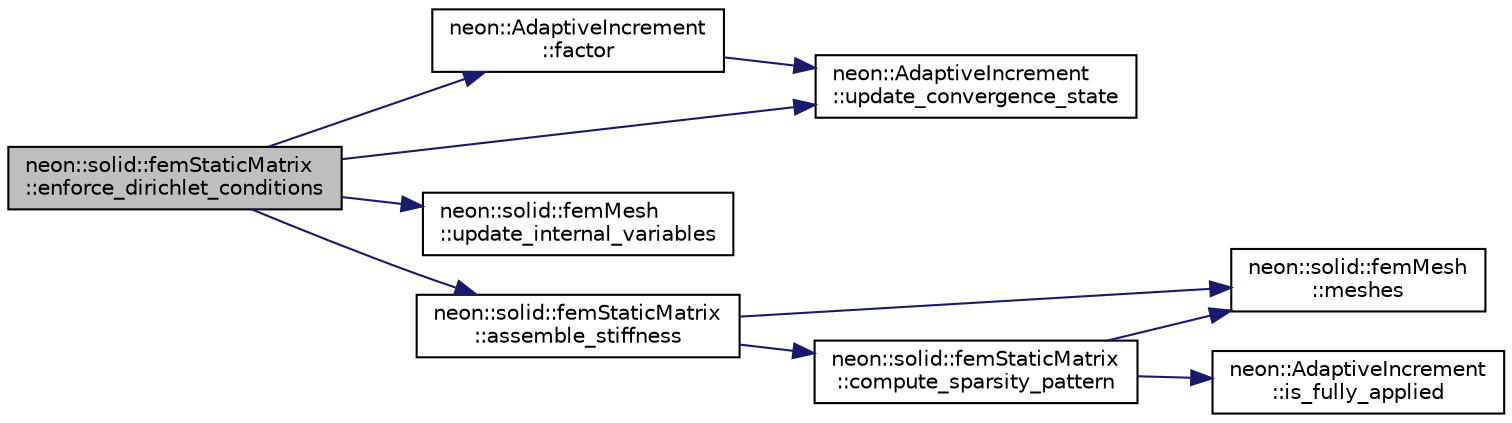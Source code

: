 digraph "neon::solid::femStaticMatrix::enforce_dirichlet_conditions"
{
 // INTERACTIVE_SVG=YES
  edge [fontname="Helvetica",fontsize="10",labelfontname="Helvetica",labelfontsize="10"];
  node [fontname="Helvetica",fontsize="10",shape=record];
  rankdir="LR";
  Node12 [label="neon::solid::femStaticMatrix\l::enforce_dirichlet_conditions",height=0.2,width=0.4,color="black", fillcolor="grey75", style="filled", fontcolor="black"];
  Node12 -> Node13 [color="midnightblue",fontsize="10",style="solid",fontname="Helvetica"];
  Node13 [label="neon::AdaptiveIncrement\l::factor",height=0.2,width=0.4,color="black", fillcolor="white", style="filled",URL="$classneon_1_1AdaptiveIncrement.html#aeb7a4bfeb6cc192402cdd1895c797492"];
  Node13 -> Node14 [color="midnightblue",fontsize="10",style="solid",fontname="Helvetica"];
  Node14 [label="neon::AdaptiveIncrement\l::update_convergence_state",height=0.2,width=0.4,color="black", fillcolor="white", style="filled",URL="$classneon_1_1AdaptiveIncrement.html#a64ca2ff1819b30022d8c2299be6641ca"];
  Node12 -> Node15 [color="midnightblue",fontsize="10",style="solid",fontname="Helvetica"];
  Node15 [label="neon::solid::femMesh\l::update_internal_variables",height=0.2,width=0.4,color="black", fillcolor="white", style="filled",URL="$classneon_1_1solid_1_1femMesh.html#afe1416d24683bf42ad3489a50045f959"];
  Node12 -> Node16 [color="midnightblue",fontsize="10",style="solid",fontname="Helvetica"];
  Node16 [label="neon::solid::femStaticMatrix\l::assemble_stiffness",height=0.2,width=0.4,color="black", fillcolor="white", style="filled",URL="$classneon_1_1solid_1_1femStaticMatrix.html#a38f9c7ef5b0a03920dd67cc054a83042"];
  Node16 -> Node17 [color="midnightblue",fontsize="10",style="solid",fontname="Helvetica"];
  Node17 [label="neon::solid::femStaticMatrix\l::compute_sparsity_pattern",height=0.2,width=0.4,color="black", fillcolor="white", style="filled",URL="$classneon_1_1solid_1_1femStaticMatrix.html#a1b4ec4af5d4aa93d28a374c0f4f7e5d3"];
  Node17 -> Node18 [color="midnightblue",fontsize="10",style="solid",fontname="Helvetica"];
  Node18 [label="neon::solid::femMesh\l::meshes",height=0.2,width=0.4,color="black", fillcolor="white", style="filled",URL="$classneon_1_1solid_1_1femMesh.html#acb70b613e02175d0676d0a77046a079a"];
  Node17 -> Node19 [color="midnightblue",fontsize="10",style="solid",fontname="Helvetica"];
  Node19 [label="neon::AdaptiveIncrement\l::is_fully_applied",height=0.2,width=0.4,color="black", fillcolor="white", style="filled",URL="$classneon_1_1AdaptiveIncrement.html#aa09c032e010d956f8d4f5caefe7e7479"];
  Node16 -> Node18 [color="midnightblue",fontsize="10",style="solid",fontname="Helvetica"];
  Node12 -> Node14 [color="midnightblue",fontsize="10",style="solid",fontname="Helvetica"];
}
